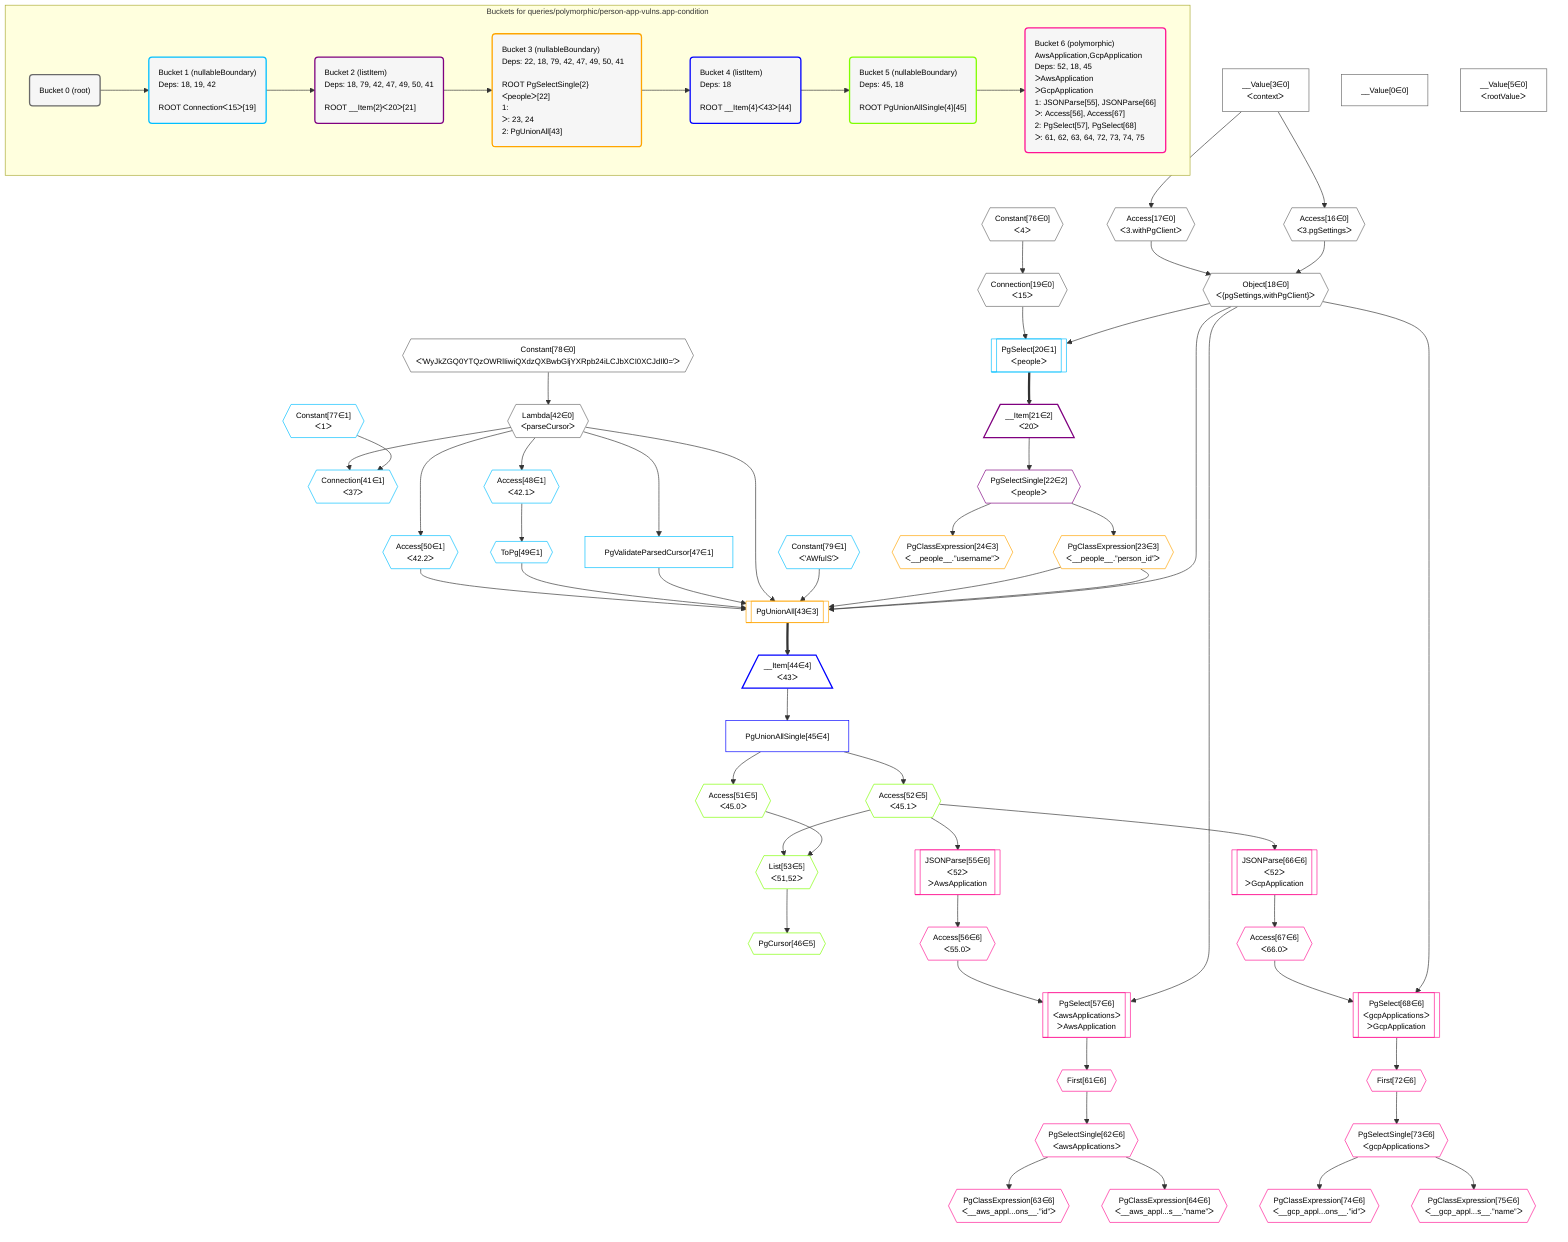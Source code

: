 %%{init: {'themeVariables': { 'fontSize': '12px'}}}%%
graph TD
    classDef path fill:#eee,stroke:#000,color:#000
    classDef plan fill:#fff,stroke-width:1px,color:#000
    classDef itemplan fill:#fff,stroke-width:2px,color:#000
    classDef unbatchedplan fill:#dff,stroke-width:1px,color:#000
    classDef sideeffectplan fill:#fcc,stroke-width:2px,color:#000
    classDef bucket fill:#f6f6f6,color:#000,stroke-width:2px,text-align:left


    %% plan dependencies
    Object18{{"Object[18∈0]<br />ᐸ{pgSettings,withPgClient}ᐳ"}}:::plan
    Access16{{"Access[16∈0]<br />ᐸ3.pgSettingsᐳ"}}:::plan
    Access17{{"Access[17∈0]<br />ᐸ3.withPgClientᐳ"}}:::plan
    Access16 & Access17 --> Object18
    __Value3["__Value[3∈0]<br />ᐸcontextᐳ"]:::plan
    __Value3 --> Access16
    __Value3 --> Access17
    Connection19{{"Connection[19∈0]<br />ᐸ15ᐳ"}}:::plan
    Constant76{{"Constant[76∈0]<br />ᐸ4ᐳ"}}:::plan
    Constant76 --> Connection19
    Lambda42{{"Lambda[42∈0]<br />ᐸparseCursorᐳ"}}:::plan
    Constant78{{"Constant[78∈0]<br />ᐸ'WyJkZGQ0YTQzOWRlIiwiQXdzQXBwbGljYXRpb24iLCJbXCI0XCJdIl0='ᐳ"}}:::plan
    Constant78 --> Lambda42
    __Value0["__Value[0∈0]"]:::plan
    __Value5["__Value[5∈0]<br />ᐸrootValueᐳ"]:::plan
    PgSelect20[["PgSelect[20∈1]<br />ᐸpeopleᐳ"]]:::plan
    Object18 & Connection19 --> PgSelect20
    Connection41{{"Connection[41∈1]<br />ᐸ37ᐳ"}}:::plan
    Constant77{{"Constant[77∈1]<br />ᐸ1ᐳ"}}:::plan
    Constant77 & Lambda42 --> Connection41
    PgValidateParsedCursor47["PgValidateParsedCursor[47∈1]"]:::plan
    Lambda42 --> PgValidateParsedCursor47
    Access48{{"Access[48∈1]<br />ᐸ42.1ᐳ"}}:::plan
    Lambda42 --> Access48
    ToPg49{{"ToPg[49∈1]"}}:::plan
    Access48 --> ToPg49
    Access50{{"Access[50∈1]<br />ᐸ42.2ᐳ"}}:::plan
    Lambda42 --> Access50
    Constant79{{"Constant[79∈1]<br />ᐸ'AWfulS'ᐳ"}}:::plan
    __Item21[/"__Item[21∈2]<br />ᐸ20ᐳ"\]:::itemplan
    PgSelect20 ==> __Item21
    PgSelectSingle22{{"PgSelectSingle[22∈2]<br />ᐸpeopleᐳ"}}:::plan
    __Item21 --> PgSelectSingle22
    PgUnionAll43[["PgUnionAll[43∈3]"]]:::plan
    PgClassExpression23{{"PgClassExpression[23∈3]<br />ᐸ__people__.”person_id”ᐳ"}}:::plan
    Object18 & PgClassExpression23 & PgClassExpression23 & Constant79 & Lambda42 & PgValidateParsedCursor47 & ToPg49 & Access50 --> PgUnionAll43
    PgSelectSingle22 --> PgClassExpression23
    PgClassExpression24{{"PgClassExpression[24∈3]<br />ᐸ__people__.”username”ᐳ"}}:::plan
    PgSelectSingle22 --> PgClassExpression24
    __Item44[/"__Item[44∈4]<br />ᐸ43ᐳ"\]:::itemplan
    PgUnionAll43 ==> __Item44
    PgUnionAllSingle45["PgUnionAllSingle[45∈4]"]:::plan
    __Item44 --> PgUnionAllSingle45
    List53{{"List[53∈5]<br />ᐸ51,52ᐳ"}}:::plan
    Access51{{"Access[51∈5]<br />ᐸ45.0ᐳ"}}:::plan
    Access52{{"Access[52∈5]<br />ᐸ45.1ᐳ"}}:::plan
    Access51 & Access52 --> List53
    PgUnionAllSingle45 --> Access51
    PgUnionAllSingle45 --> Access52
    PgCursor46{{"PgCursor[46∈5]"}}:::plan
    List53 --> PgCursor46
    PgSelect57[["PgSelect[57∈6]<br />ᐸawsApplicationsᐳ<br />ᐳAwsApplication"]]:::plan
    Access56{{"Access[56∈6]<br />ᐸ55.0ᐳ"}}:::plan
    Object18 & Access56 --> PgSelect57
    PgSelect68[["PgSelect[68∈6]<br />ᐸgcpApplicationsᐳ<br />ᐳGcpApplication"]]:::plan
    Access67{{"Access[67∈6]<br />ᐸ66.0ᐳ"}}:::plan
    Object18 & Access67 --> PgSelect68
    JSONParse55[["JSONParse[55∈6]<br />ᐸ52ᐳ<br />ᐳAwsApplication"]]:::plan
    Access52 --> JSONParse55
    JSONParse55 --> Access56
    First61{{"First[61∈6]"}}:::plan
    PgSelect57 --> First61
    PgSelectSingle62{{"PgSelectSingle[62∈6]<br />ᐸawsApplicationsᐳ"}}:::plan
    First61 --> PgSelectSingle62
    PgClassExpression63{{"PgClassExpression[63∈6]<br />ᐸ__aws_appl...ons__.”id”ᐳ"}}:::plan
    PgSelectSingle62 --> PgClassExpression63
    PgClassExpression64{{"PgClassExpression[64∈6]<br />ᐸ__aws_appl...s__.”name”ᐳ"}}:::plan
    PgSelectSingle62 --> PgClassExpression64
    JSONParse66[["JSONParse[66∈6]<br />ᐸ52ᐳ<br />ᐳGcpApplication"]]:::plan
    Access52 --> JSONParse66
    JSONParse66 --> Access67
    First72{{"First[72∈6]"}}:::plan
    PgSelect68 --> First72
    PgSelectSingle73{{"PgSelectSingle[73∈6]<br />ᐸgcpApplicationsᐳ"}}:::plan
    First72 --> PgSelectSingle73
    PgClassExpression74{{"PgClassExpression[74∈6]<br />ᐸ__gcp_appl...ons__.”id”ᐳ"}}:::plan
    PgSelectSingle73 --> PgClassExpression74
    PgClassExpression75{{"PgClassExpression[75∈6]<br />ᐸ__gcp_appl...s__.”name”ᐳ"}}:::plan
    PgSelectSingle73 --> PgClassExpression75

    %% define steps

    subgraph "Buckets for queries/polymorphic/person-app-vulns.app-condition"
    Bucket0("Bucket 0 (root)"):::bucket
    classDef bucket0 stroke:#696969
    class Bucket0,__Value0,__Value3,__Value5,Access16,Access17,Object18,Connection19,Lambda42,Constant76,Constant78 bucket0
    Bucket1("Bucket 1 (nullableBoundary)<br />Deps: 18, 19, 42<br /><br />ROOT Connectionᐸ15ᐳ[19]"):::bucket
    classDef bucket1 stroke:#00bfff
    class Bucket1,PgSelect20,Connection41,PgValidateParsedCursor47,Access48,ToPg49,Access50,Constant77,Constant79 bucket1
    Bucket2("Bucket 2 (listItem)<br />Deps: 18, 79, 42, 47, 49, 50, 41<br /><br />ROOT __Item{2}ᐸ20ᐳ[21]"):::bucket
    classDef bucket2 stroke:#7f007f
    class Bucket2,__Item21,PgSelectSingle22 bucket2
    Bucket3("Bucket 3 (nullableBoundary)<br />Deps: 22, 18, 79, 42, 47, 49, 50, 41<br /><br />ROOT PgSelectSingle{2}ᐸpeopleᐳ[22]<br />1: <br />ᐳ: 23, 24<br />2: PgUnionAll[43]"):::bucket
    classDef bucket3 stroke:#ffa500
    class Bucket3,PgClassExpression23,PgClassExpression24,PgUnionAll43 bucket3
    Bucket4("Bucket 4 (listItem)<br />Deps: 18<br /><br />ROOT __Item{4}ᐸ43ᐳ[44]"):::bucket
    classDef bucket4 stroke:#0000ff
    class Bucket4,__Item44,PgUnionAllSingle45 bucket4
    Bucket5("Bucket 5 (nullableBoundary)<br />Deps: 45, 18<br /><br />ROOT PgUnionAllSingle{4}[45]"):::bucket
    classDef bucket5 stroke:#7fff00
    class Bucket5,PgCursor46,Access51,Access52,List53 bucket5
    Bucket6("Bucket 6 (polymorphic)<br />AwsApplication,GcpApplication<br />Deps: 52, 18, 45<br />ᐳAwsApplication<br />ᐳGcpApplication<br />1: JSONParse[55], JSONParse[66]<br />ᐳ: Access[56], Access[67]<br />2: PgSelect[57], PgSelect[68]<br />ᐳ: 61, 62, 63, 64, 72, 73, 74, 75"):::bucket
    classDef bucket6 stroke:#ff1493
    class Bucket6,JSONParse55,Access56,PgSelect57,First61,PgSelectSingle62,PgClassExpression63,PgClassExpression64,JSONParse66,Access67,PgSelect68,First72,PgSelectSingle73,PgClassExpression74,PgClassExpression75 bucket6
    Bucket0 --> Bucket1
    Bucket1 --> Bucket2
    Bucket2 --> Bucket3
    Bucket3 --> Bucket4
    Bucket4 --> Bucket5
    Bucket5 --> Bucket6
    end